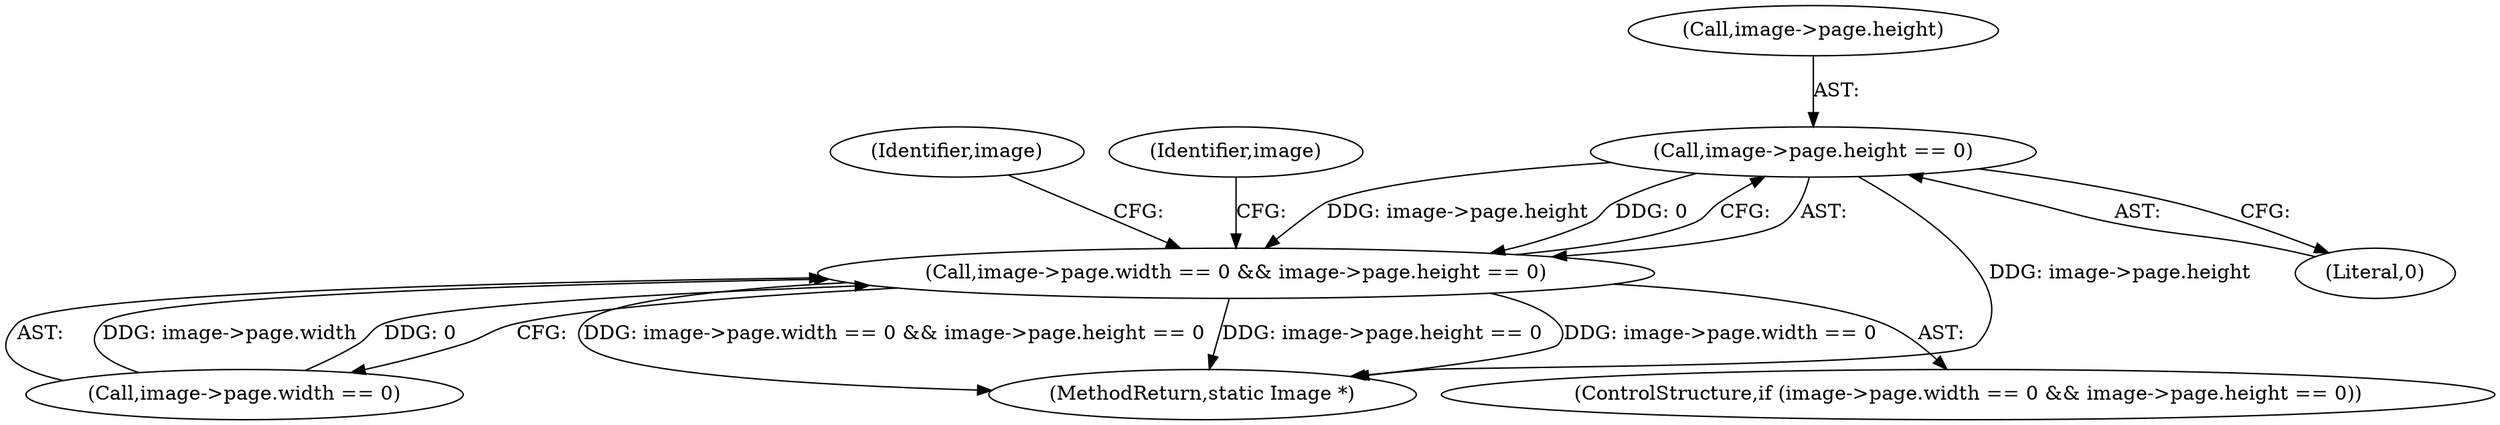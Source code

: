 digraph "0_ImageMagick_76efa969342568841ecf320b5a041685a6d24e0b@pointer" {
"1002259" [label="(Call,image->page.height == 0)"];
"1002251" [label="(Call,image->page.width == 0 && image->page.height == 0)"];
"1002251" [label="(Call,image->page.width == 0 && image->page.height == 0)"];
"1002270" [label="(Identifier,image)"];
"1002252" [label="(Call,image->page.width == 0)"];
"1002375" [label="(MethodReturn,static Image *)"];
"1002265" [label="(Literal,0)"];
"1002250" [label="(ControlStructure,if (image->page.width == 0 && image->page.height == 0))"];
"1002286" [label="(Identifier,image)"];
"1002259" [label="(Call,image->page.height == 0)"];
"1002260" [label="(Call,image->page.height)"];
"1002259" -> "1002251"  [label="AST: "];
"1002259" -> "1002265"  [label="CFG: "];
"1002260" -> "1002259"  [label="AST: "];
"1002265" -> "1002259"  [label="AST: "];
"1002251" -> "1002259"  [label="CFG: "];
"1002259" -> "1002375"  [label="DDG: image->page.height"];
"1002259" -> "1002251"  [label="DDG: image->page.height"];
"1002259" -> "1002251"  [label="DDG: 0"];
"1002251" -> "1002250"  [label="AST: "];
"1002251" -> "1002252"  [label="CFG: "];
"1002252" -> "1002251"  [label="AST: "];
"1002270" -> "1002251"  [label="CFG: "];
"1002286" -> "1002251"  [label="CFG: "];
"1002251" -> "1002375"  [label="DDG: image->page.width == 0"];
"1002251" -> "1002375"  [label="DDG: image->page.width == 0 && image->page.height == 0"];
"1002251" -> "1002375"  [label="DDG: image->page.height == 0"];
"1002252" -> "1002251"  [label="DDG: image->page.width"];
"1002252" -> "1002251"  [label="DDG: 0"];
}
